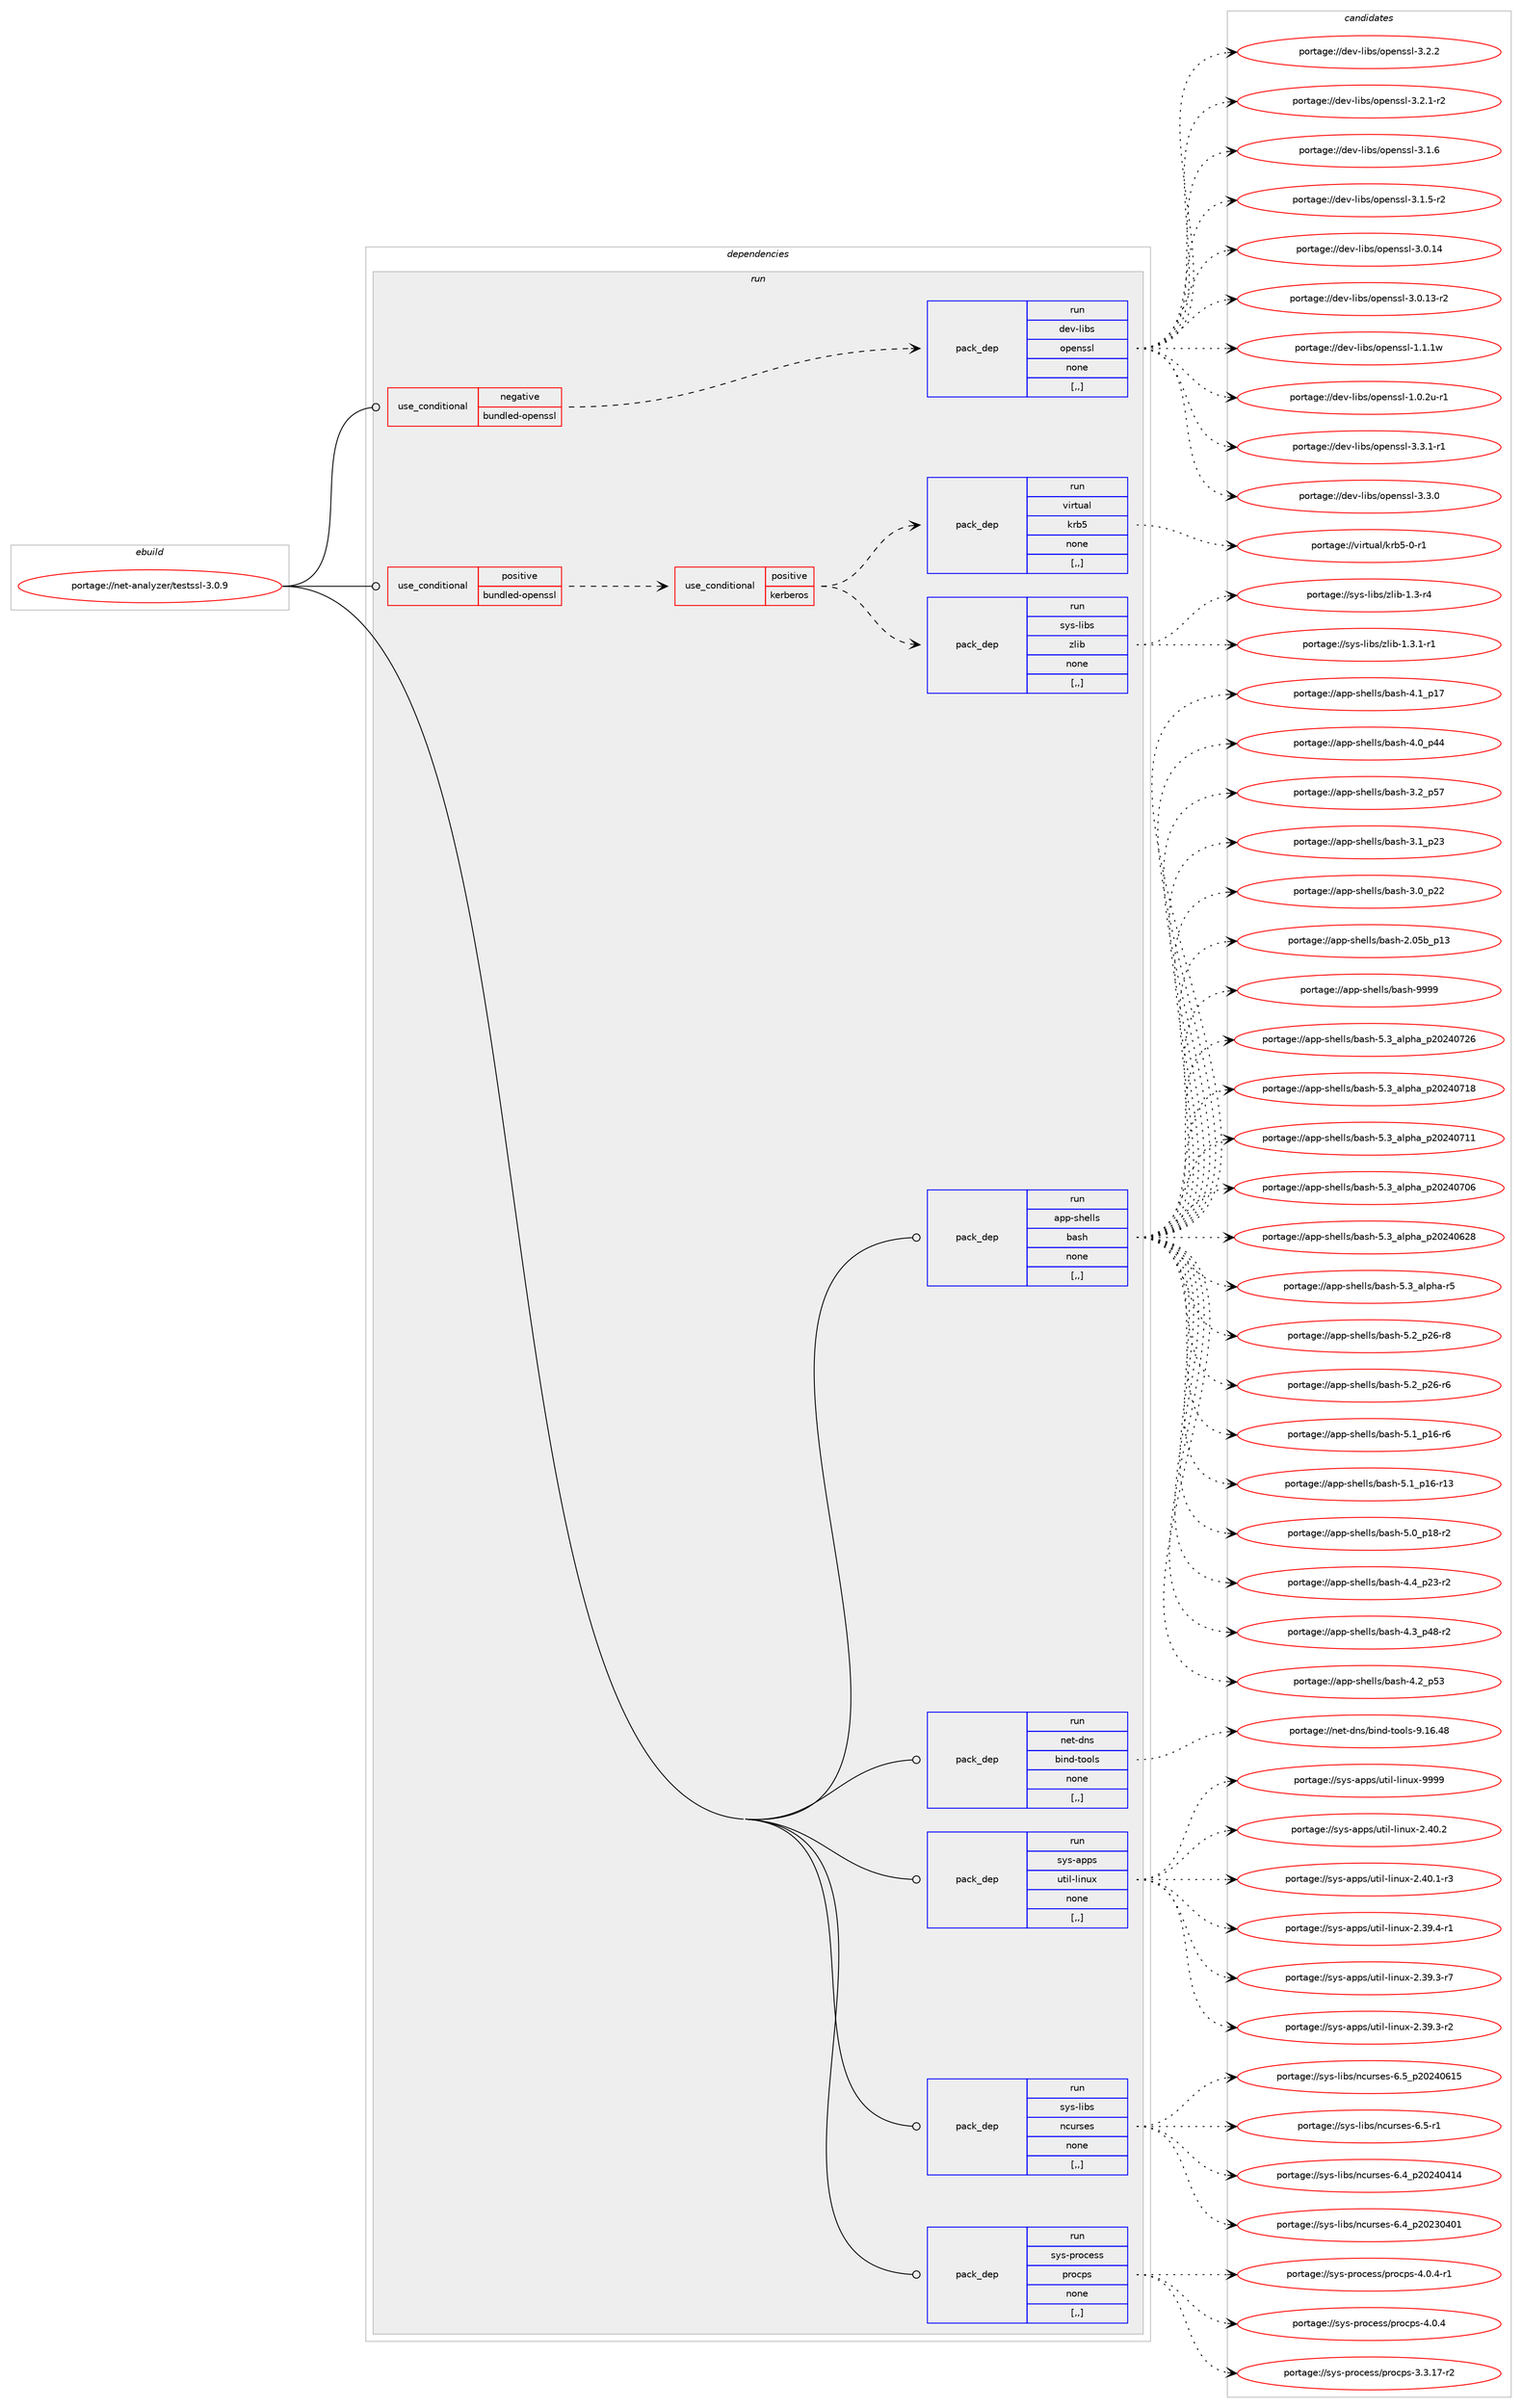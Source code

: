 digraph prolog {

# *************
# Graph options
# *************

newrank=true;
concentrate=true;
compound=true;
graph [rankdir=LR,fontname=Helvetica,fontsize=10,ranksep=1.5];#, ranksep=2.5, nodesep=0.2];
edge  [arrowhead=vee];
node  [fontname=Helvetica,fontsize=10];

# **********
# The ebuild
# **********

subgraph cluster_leftcol {
color=gray;
label=<<i>ebuild</i>>;
id [label="portage://net-analyzer/testssl-3.0.9", color=red, width=4, href="../net-analyzer/testssl-3.0.9.svg"];
}

# ****************
# The dependencies
# ****************

subgraph cluster_midcol {
color=gray;
label=<<i>dependencies</i>>;
subgraph cluster_compile {
fillcolor="#eeeeee";
style=filled;
label=<<i>compile</i>>;
}
subgraph cluster_compileandrun {
fillcolor="#eeeeee";
style=filled;
label=<<i>compile and run</i>>;
}
subgraph cluster_run {
fillcolor="#eeeeee";
style=filled;
label=<<i>run</i>>;
subgraph cond88039 {
dependency341618 [label=<<TABLE BORDER="0" CELLBORDER="1" CELLSPACING="0" CELLPADDING="4"><TR><TD ROWSPAN="3" CELLPADDING="10">use_conditional</TD></TR><TR><TD>negative</TD></TR><TR><TD>bundled-openssl</TD></TR></TABLE>>, shape=none, color=red];
subgraph pack250988 {
dependency341619 [label=<<TABLE BORDER="0" CELLBORDER="1" CELLSPACING="0" CELLPADDING="4" WIDTH="220"><TR><TD ROWSPAN="6" CELLPADDING="30">pack_dep</TD></TR><TR><TD WIDTH="110">run</TD></TR><TR><TD>dev-libs</TD></TR><TR><TD>openssl</TD></TR><TR><TD>none</TD></TR><TR><TD>[,,]</TD></TR></TABLE>>, shape=none, color=blue];
}
dependency341618:e -> dependency341619:w [weight=20,style="dashed",arrowhead="vee"];
}
id:e -> dependency341618:w [weight=20,style="solid",arrowhead="odot"];
subgraph cond88040 {
dependency341620 [label=<<TABLE BORDER="0" CELLBORDER="1" CELLSPACING="0" CELLPADDING="4"><TR><TD ROWSPAN="3" CELLPADDING="10">use_conditional</TD></TR><TR><TD>positive</TD></TR><TR><TD>bundled-openssl</TD></TR></TABLE>>, shape=none, color=red];
subgraph cond88041 {
dependency341621 [label=<<TABLE BORDER="0" CELLBORDER="1" CELLSPACING="0" CELLPADDING="4"><TR><TD ROWSPAN="3" CELLPADDING="10">use_conditional</TD></TR><TR><TD>positive</TD></TR><TR><TD>kerberos</TD></TR></TABLE>>, shape=none, color=red];
subgraph pack250989 {
dependency341622 [label=<<TABLE BORDER="0" CELLBORDER="1" CELLSPACING="0" CELLPADDING="4" WIDTH="220"><TR><TD ROWSPAN="6" CELLPADDING="30">pack_dep</TD></TR><TR><TD WIDTH="110">run</TD></TR><TR><TD>sys-libs</TD></TR><TR><TD>zlib</TD></TR><TR><TD>none</TD></TR><TR><TD>[,,]</TD></TR></TABLE>>, shape=none, color=blue];
}
dependency341621:e -> dependency341622:w [weight=20,style="dashed",arrowhead="vee"];
subgraph pack250990 {
dependency341623 [label=<<TABLE BORDER="0" CELLBORDER="1" CELLSPACING="0" CELLPADDING="4" WIDTH="220"><TR><TD ROWSPAN="6" CELLPADDING="30">pack_dep</TD></TR><TR><TD WIDTH="110">run</TD></TR><TR><TD>virtual</TD></TR><TR><TD>krb5</TD></TR><TR><TD>none</TD></TR><TR><TD>[,,]</TD></TR></TABLE>>, shape=none, color=blue];
}
dependency341621:e -> dependency341623:w [weight=20,style="dashed",arrowhead="vee"];
}
dependency341620:e -> dependency341621:w [weight=20,style="dashed",arrowhead="vee"];
}
id:e -> dependency341620:w [weight=20,style="solid",arrowhead="odot"];
subgraph pack250991 {
dependency341624 [label=<<TABLE BORDER="0" CELLBORDER="1" CELLSPACING="0" CELLPADDING="4" WIDTH="220"><TR><TD ROWSPAN="6" CELLPADDING="30">pack_dep</TD></TR><TR><TD WIDTH="110">run</TD></TR><TR><TD>app-shells</TD></TR><TR><TD>bash</TD></TR><TR><TD>none</TD></TR><TR><TD>[,,]</TD></TR></TABLE>>, shape=none, color=blue];
}
id:e -> dependency341624:w [weight=20,style="solid",arrowhead="odot"];
subgraph pack250992 {
dependency341625 [label=<<TABLE BORDER="0" CELLBORDER="1" CELLSPACING="0" CELLPADDING="4" WIDTH="220"><TR><TD ROWSPAN="6" CELLPADDING="30">pack_dep</TD></TR><TR><TD WIDTH="110">run</TD></TR><TR><TD>net-dns</TD></TR><TR><TD>bind-tools</TD></TR><TR><TD>none</TD></TR><TR><TD>[,,]</TD></TR></TABLE>>, shape=none, color=blue];
}
id:e -> dependency341625:w [weight=20,style="solid",arrowhead="odot"];
subgraph pack250993 {
dependency341626 [label=<<TABLE BORDER="0" CELLBORDER="1" CELLSPACING="0" CELLPADDING="4" WIDTH="220"><TR><TD ROWSPAN="6" CELLPADDING="30">pack_dep</TD></TR><TR><TD WIDTH="110">run</TD></TR><TR><TD>sys-apps</TD></TR><TR><TD>util-linux</TD></TR><TR><TD>none</TD></TR><TR><TD>[,,]</TD></TR></TABLE>>, shape=none, color=blue];
}
id:e -> dependency341626:w [weight=20,style="solid",arrowhead="odot"];
subgraph pack250994 {
dependency341627 [label=<<TABLE BORDER="0" CELLBORDER="1" CELLSPACING="0" CELLPADDING="4" WIDTH="220"><TR><TD ROWSPAN="6" CELLPADDING="30">pack_dep</TD></TR><TR><TD WIDTH="110">run</TD></TR><TR><TD>sys-libs</TD></TR><TR><TD>ncurses</TD></TR><TR><TD>none</TD></TR><TR><TD>[,,]</TD></TR></TABLE>>, shape=none, color=blue];
}
id:e -> dependency341627:w [weight=20,style="solid",arrowhead="odot"];
subgraph pack250995 {
dependency341628 [label=<<TABLE BORDER="0" CELLBORDER="1" CELLSPACING="0" CELLPADDING="4" WIDTH="220"><TR><TD ROWSPAN="6" CELLPADDING="30">pack_dep</TD></TR><TR><TD WIDTH="110">run</TD></TR><TR><TD>sys-process</TD></TR><TR><TD>procps</TD></TR><TR><TD>none</TD></TR><TR><TD>[,,]</TD></TR></TABLE>>, shape=none, color=blue];
}
id:e -> dependency341628:w [weight=20,style="solid",arrowhead="odot"];
}
}

# **************
# The candidates
# **************

subgraph cluster_choices {
rank=same;
color=gray;
label=<<i>candidates</i>>;

subgraph choice250988 {
color=black;
nodesep=1;
choice1001011184510810598115471111121011101151151084551465146494511449 [label="portage://dev-libs/openssl-3.3.1-r1", color=red, width=4,href="../dev-libs/openssl-3.3.1-r1.svg"];
choice100101118451081059811547111112101110115115108455146514648 [label="portage://dev-libs/openssl-3.3.0", color=red, width=4,href="../dev-libs/openssl-3.3.0.svg"];
choice100101118451081059811547111112101110115115108455146504650 [label="portage://dev-libs/openssl-3.2.2", color=red, width=4,href="../dev-libs/openssl-3.2.2.svg"];
choice1001011184510810598115471111121011101151151084551465046494511450 [label="portage://dev-libs/openssl-3.2.1-r2", color=red, width=4,href="../dev-libs/openssl-3.2.1-r2.svg"];
choice100101118451081059811547111112101110115115108455146494654 [label="portage://dev-libs/openssl-3.1.6", color=red, width=4,href="../dev-libs/openssl-3.1.6.svg"];
choice1001011184510810598115471111121011101151151084551464946534511450 [label="portage://dev-libs/openssl-3.1.5-r2", color=red, width=4,href="../dev-libs/openssl-3.1.5-r2.svg"];
choice10010111845108105981154711111210111011511510845514648464952 [label="portage://dev-libs/openssl-3.0.14", color=red, width=4,href="../dev-libs/openssl-3.0.14.svg"];
choice100101118451081059811547111112101110115115108455146484649514511450 [label="portage://dev-libs/openssl-3.0.13-r2", color=red, width=4,href="../dev-libs/openssl-3.0.13-r2.svg"];
choice100101118451081059811547111112101110115115108454946494649119 [label="portage://dev-libs/openssl-1.1.1w", color=red, width=4,href="../dev-libs/openssl-1.1.1w.svg"];
choice1001011184510810598115471111121011101151151084549464846501174511449 [label="portage://dev-libs/openssl-1.0.2u-r1", color=red, width=4,href="../dev-libs/openssl-1.0.2u-r1.svg"];
dependency341619:e -> choice1001011184510810598115471111121011101151151084551465146494511449:w [style=dotted,weight="100"];
dependency341619:e -> choice100101118451081059811547111112101110115115108455146514648:w [style=dotted,weight="100"];
dependency341619:e -> choice100101118451081059811547111112101110115115108455146504650:w [style=dotted,weight="100"];
dependency341619:e -> choice1001011184510810598115471111121011101151151084551465046494511450:w [style=dotted,weight="100"];
dependency341619:e -> choice100101118451081059811547111112101110115115108455146494654:w [style=dotted,weight="100"];
dependency341619:e -> choice1001011184510810598115471111121011101151151084551464946534511450:w [style=dotted,weight="100"];
dependency341619:e -> choice10010111845108105981154711111210111011511510845514648464952:w [style=dotted,weight="100"];
dependency341619:e -> choice100101118451081059811547111112101110115115108455146484649514511450:w [style=dotted,weight="100"];
dependency341619:e -> choice100101118451081059811547111112101110115115108454946494649119:w [style=dotted,weight="100"];
dependency341619:e -> choice1001011184510810598115471111121011101151151084549464846501174511449:w [style=dotted,weight="100"];
}
subgraph choice250989 {
color=black;
nodesep=1;
choice115121115451081059811547122108105984549465146494511449 [label="portage://sys-libs/zlib-1.3.1-r1", color=red, width=4,href="../sys-libs/zlib-1.3.1-r1.svg"];
choice11512111545108105981154712210810598454946514511452 [label="portage://sys-libs/zlib-1.3-r4", color=red, width=4,href="../sys-libs/zlib-1.3-r4.svg"];
dependency341622:e -> choice115121115451081059811547122108105984549465146494511449:w [style=dotted,weight="100"];
dependency341622:e -> choice11512111545108105981154712210810598454946514511452:w [style=dotted,weight="100"];
}
subgraph choice250990 {
color=black;
nodesep=1;
choice1181051141161179710847107114985345484511449 [label="portage://virtual/krb5-0-r1", color=red, width=4,href="../virtual/krb5-0-r1.svg"];
dependency341623:e -> choice1181051141161179710847107114985345484511449:w [style=dotted,weight="100"];
}
subgraph choice250991 {
color=black;
nodesep=1;
choice97112112451151041011081081154798971151044557575757 [label="portage://app-shells/bash-9999", color=red, width=4,href="../app-shells/bash-9999.svg"];
choice971121124511510410110810811547989711510445534651959710811210497951125048505248555054 [label="portage://app-shells/bash-5.3_alpha_p20240726", color=red, width=4,href="../app-shells/bash-5.3_alpha_p20240726.svg"];
choice971121124511510410110810811547989711510445534651959710811210497951125048505248554956 [label="portage://app-shells/bash-5.3_alpha_p20240718", color=red, width=4,href="../app-shells/bash-5.3_alpha_p20240718.svg"];
choice971121124511510410110810811547989711510445534651959710811210497951125048505248554949 [label="portage://app-shells/bash-5.3_alpha_p20240711", color=red, width=4,href="../app-shells/bash-5.3_alpha_p20240711.svg"];
choice971121124511510410110810811547989711510445534651959710811210497951125048505248554854 [label="portage://app-shells/bash-5.3_alpha_p20240706", color=red, width=4,href="../app-shells/bash-5.3_alpha_p20240706.svg"];
choice971121124511510410110810811547989711510445534651959710811210497951125048505248545056 [label="portage://app-shells/bash-5.3_alpha_p20240628", color=red, width=4,href="../app-shells/bash-5.3_alpha_p20240628.svg"];
choice9711211245115104101108108115479897115104455346519597108112104974511453 [label="portage://app-shells/bash-5.3_alpha-r5", color=red, width=4,href="../app-shells/bash-5.3_alpha-r5.svg"];
choice9711211245115104101108108115479897115104455346509511250544511456 [label="portage://app-shells/bash-5.2_p26-r8", color=red, width=4,href="../app-shells/bash-5.2_p26-r8.svg"];
choice9711211245115104101108108115479897115104455346509511250544511454 [label="portage://app-shells/bash-5.2_p26-r6", color=red, width=4,href="../app-shells/bash-5.2_p26-r6.svg"];
choice9711211245115104101108108115479897115104455346499511249544511454 [label="portage://app-shells/bash-5.1_p16-r6", color=red, width=4,href="../app-shells/bash-5.1_p16-r6.svg"];
choice971121124511510410110810811547989711510445534649951124954451144951 [label="portage://app-shells/bash-5.1_p16-r13", color=red, width=4,href="../app-shells/bash-5.1_p16-r13.svg"];
choice9711211245115104101108108115479897115104455346489511249564511450 [label="portage://app-shells/bash-5.0_p18-r2", color=red, width=4,href="../app-shells/bash-5.0_p18-r2.svg"];
choice9711211245115104101108108115479897115104455246529511250514511450 [label="portage://app-shells/bash-4.4_p23-r2", color=red, width=4,href="../app-shells/bash-4.4_p23-r2.svg"];
choice9711211245115104101108108115479897115104455246519511252564511450 [label="portage://app-shells/bash-4.3_p48-r2", color=red, width=4,href="../app-shells/bash-4.3_p48-r2.svg"];
choice971121124511510410110810811547989711510445524650951125351 [label="portage://app-shells/bash-4.2_p53", color=red, width=4,href="../app-shells/bash-4.2_p53.svg"];
choice971121124511510410110810811547989711510445524649951124955 [label="portage://app-shells/bash-4.1_p17", color=red, width=4,href="../app-shells/bash-4.1_p17.svg"];
choice971121124511510410110810811547989711510445524648951125252 [label="portage://app-shells/bash-4.0_p44", color=red, width=4,href="../app-shells/bash-4.0_p44.svg"];
choice971121124511510410110810811547989711510445514650951125355 [label="portage://app-shells/bash-3.2_p57", color=red, width=4,href="../app-shells/bash-3.2_p57.svg"];
choice971121124511510410110810811547989711510445514649951125051 [label="portage://app-shells/bash-3.1_p23", color=red, width=4,href="../app-shells/bash-3.1_p23.svg"];
choice971121124511510410110810811547989711510445514648951125050 [label="portage://app-shells/bash-3.0_p22", color=red, width=4,href="../app-shells/bash-3.0_p22.svg"];
choice9711211245115104101108108115479897115104455046485398951124951 [label="portage://app-shells/bash-2.05b_p13", color=red, width=4,href="../app-shells/bash-2.05b_p13.svg"];
dependency341624:e -> choice97112112451151041011081081154798971151044557575757:w [style=dotted,weight="100"];
dependency341624:e -> choice971121124511510410110810811547989711510445534651959710811210497951125048505248555054:w [style=dotted,weight="100"];
dependency341624:e -> choice971121124511510410110810811547989711510445534651959710811210497951125048505248554956:w [style=dotted,weight="100"];
dependency341624:e -> choice971121124511510410110810811547989711510445534651959710811210497951125048505248554949:w [style=dotted,weight="100"];
dependency341624:e -> choice971121124511510410110810811547989711510445534651959710811210497951125048505248554854:w [style=dotted,weight="100"];
dependency341624:e -> choice971121124511510410110810811547989711510445534651959710811210497951125048505248545056:w [style=dotted,weight="100"];
dependency341624:e -> choice9711211245115104101108108115479897115104455346519597108112104974511453:w [style=dotted,weight="100"];
dependency341624:e -> choice9711211245115104101108108115479897115104455346509511250544511456:w [style=dotted,weight="100"];
dependency341624:e -> choice9711211245115104101108108115479897115104455346509511250544511454:w [style=dotted,weight="100"];
dependency341624:e -> choice9711211245115104101108108115479897115104455346499511249544511454:w [style=dotted,weight="100"];
dependency341624:e -> choice971121124511510410110810811547989711510445534649951124954451144951:w [style=dotted,weight="100"];
dependency341624:e -> choice9711211245115104101108108115479897115104455346489511249564511450:w [style=dotted,weight="100"];
dependency341624:e -> choice9711211245115104101108108115479897115104455246529511250514511450:w [style=dotted,weight="100"];
dependency341624:e -> choice9711211245115104101108108115479897115104455246519511252564511450:w [style=dotted,weight="100"];
dependency341624:e -> choice971121124511510410110810811547989711510445524650951125351:w [style=dotted,weight="100"];
dependency341624:e -> choice971121124511510410110810811547989711510445524649951124955:w [style=dotted,weight="100"];
dependency341624:e -> choice971121124511510410110810811547989711510445524648951125252:w [style=dotted,weight="100"];
dependency341624:e -> choice971121124511510410110810811547989711510445514650951125355:w [style=dotted,weight="100"];
dependency341624:e -> choice971121124511510410110810811547989711510445514649951125051:w [style=dotted,weight="100"];
dependency341624:e -> choice971121124511510410110810811547989711510445514648951125050:w [style=dotted,weight="100"];
dependency341624:e -> choice9711211245115104101108108115479897115104455046485398951124951:w [style=dotted,weight="100"];
}
subgraph choice250992 {
color=black;
nodesep=1;
choice110101116451001101154798105110100451161111111081154557464954465256 [label="portage://net-dns/bind-tools-9.16.48", color=red, width=4,href="../net-dns/bind-tools-9.16.48.svg"];
dependency341625:e -> choice110101116451001101154798105110100451161111111081154557464954465256:w [style=dotted,weight="100"];
}
subgraph choice250993 {
color=black;
nodesep=1;
choice115121115459711211211547117116105108451081051101171204557575757 [label="portage://sys-apps/util-linux-9999", color=red, width=4,href="../sys-apps/util-linux-9999.svg"];
choice1151211154597112112115471171161051084510810511011712045504652484650 [label="portage://sys-apps/util-linux-2.40.2", color=red, width=4,href="../sys-apps/util-linux-2.40.2.svg"];
choice11512111545971121121154711711610510845108105110117120455046524846494511451 [label="portage://sys-apps/util-linux-2.40.1-r3", color=red, width=4,href="../sys-apps/util-linux-2.40.1-r3.svg"];
choice11512111545971121121154711711610510845108105110117120455046515746524511449 [label="portage://sys-apps/util-linux-2.39.4-r1", color=red, width=4,href="../sys-apps/util-linux-2.39.4-r1.svg"];
choice11512111545971121121154711711610510845108105110117120455046515746514511455 [label="portage://sys-apps/util-linux-2.39.3-r7", color=red, width=4,href="../sys-apps/util-linux-2.39.3-r7.svg"];
choice11512111545971121121154711711610510845108105110117120455046515746514511450 [label="portage://sys-apps/util-linux-2.39.3-r2", color=red, width=4,href="../sys-apps/util-linux-2.39.3-r2.svg"];
dependency341626:e -> choice115121115459711211211547117116105108451081051101171204557575757:w [style=dotted,weight="100"];
dependency341626:e -> choice1151211154597112112115471171161051084510810511011712045504652484650:w [style=dotted,weight="100"];
dependency341626:e -> choice11512111545971121121154711711610510845108105110117120455046524846494511451:w [style=dotted,weight="100"];
dependency341626:e -> choice11512111545971121121154711711610510845108105110117120455046515746524511449:w [style=dotted,weight="100"];
dependency341626:e -> choice11512111545971121121154711711610510845108105110117120455046515746514511455:w [style=dotted,weight="100"];
dependency341626:e -> choice11512111545971121121154711711610510845108105110117120455046515746514511450:w [style=dotted,weight="100"];
}
subgraph choice250994 {
color=black;
nodesep=1;
choice1151211154510810598115471109911711411510111545544653951125048505248544953 [label="portage://sys-libs/ncurses-6.5_p20240615", color=red, width=4,href="../sys-libs/ncurses-6.5_p20240615.svg"];
choice11512111545108105981154711099117114115101115455446534511449 [label="portage://sys-libs/ncurses-6.5-r1", color=red, width=4,href="../sys-libs/ncurses-6.5-r1.svg"];
choice1151211154510810598115471109911711411510111545544652951125048505248524952 [label="portage://sys-libs/ncurses-6.4_p20240414", color=red, width=4,href="../sys-libs/ncurses-6.4_p20240414.svg"];
choice1151211154510810598115471109911711411510111545544652951125048505148524849 [label="portage://sys-libs/ncurses-6.4_p20230401", color=red, width=4,href="../sys-libs/ncurses-6.4_p20230401.svg"];
dependency341627:e -> choice1151211154510810598115471109911711411510111545544653951125048505248544953:w [style=dotted,weight="100"];
dependency341627:e -> choice11512111545108105981154711099117114115101115455446534511449:w [style=dotted,weight="100"];
dependency341627:e -> choice1151211154510810598115471109911711411510111545544652951125048505248524952:w [style=dotted,weight="100"];
dependency341627:e -> choice1151211154510810598115471109911711411510111545544652951125048505148524849:w [style=dotted,weight="100"];
}
subgraph choice250995 {
color=black;
nodesep=1;
choice115121115451121141119910111511547112114111991121154552464846524511449 [label="portage://sys-process/procps-4.0.4-r1", color=red, width=4,href="../sys-process/procps-4.0.4-r1.svg"];
choice11512111545112114111991011151154711211411199112115455246484652 [label="portage://sys-process/procps-4.0.4", color=red, width=4,href="../sys-process/procps-4.0.4.svg"];
choice11512111545112114111991011151154711211411199112115455146514649554511450 [label="portage://sys-process/procps-3.3.17-r2", color=red, width=4,href="../sys-process/procps-3.3.17-r2.svg"];
dependency341628:e -> choice115121115451121141119910111511547112114111991121154552464846524511449:w [style=dotted,weight="100"];
dependency341628:e -> choice11512111545112114111991011151154711211411199112115455246484652:w [style=dotted,weight="100"];
dependency341628:e -> choice11512111545112114111991011151154711211411199112115455146514649554511450:w [style=dotted,weight="100"];
}
}

}

